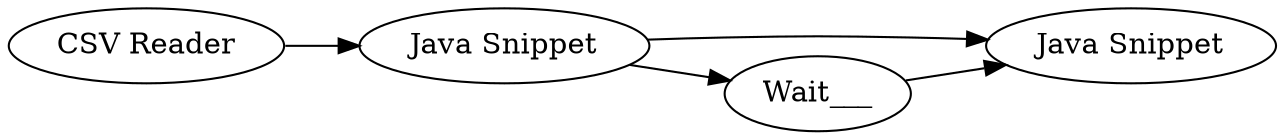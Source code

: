 digraph {
	"3116351681864670849_9" [label="CSV Reader"]
	"3116351681864670849_11" [label="Java Snippet"]
	"3116351681864670849_8" [label="Java Snippet"]
	"3116351681864670849_7" [label=Wait___]
	"3116351681864670849_8" -> "3116351681864670849_7"
	"3116351681864670849_9" -> "3116351681864670849_8"
	"3116351681864670849_8" -> "3116351681864670849_11"
	"3116351681864670849_7" -> "3116351681864670849_11"
	rankdir=LR
}
